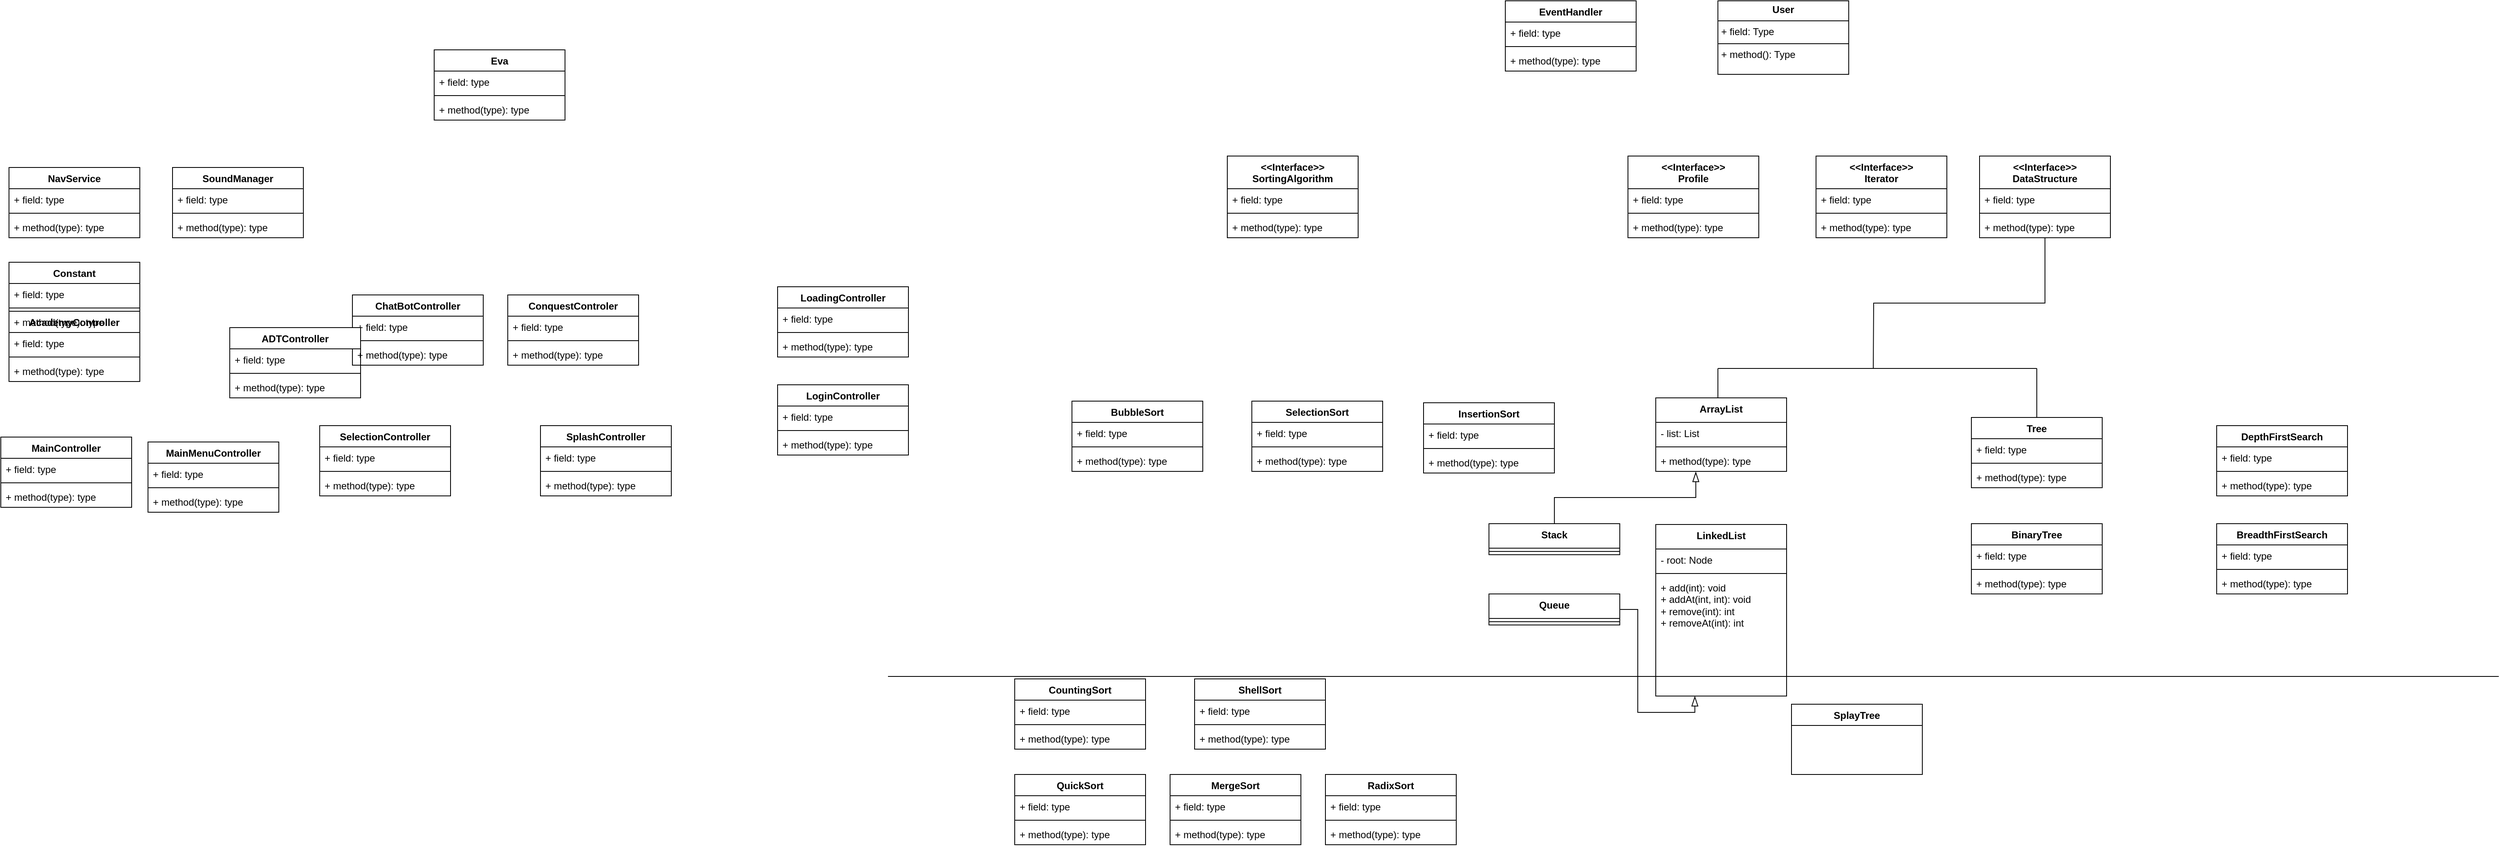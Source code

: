 <mxfile version="26.2.15" pages="2">
  <diagram id="C5RBs43oDa-KdzZeNtuy" name="UML Class Diagram">
    <mxGraphModel grid="1" page="1" gridSize="10" guides="1" tooltips="1" connect="1" arrows="1" fold="1" pageScale="1" pageWidth="827" pageHeight="1169" math="0" shadow="0">
      <root>
        <mxCell id="WIyWlLk6GJQsqaUBKTNV-0" />
        <mxCell id="WIyWlLk6GJQsqaUBKTNV-1" parent="WIyWlLk6GJQsqaUBKTNV-0" />
        <mxCell id="yBa_0NEbzwv3VrwZrwTR-0" value="EventHandler" style="swimlane;fontStyle=1;align=center;verticalAlign=top;childLayout=stackLayout;horizontal=1;startSize=26;horizontalStack=0;resizeParent=1;resizeParentMax=0;resizeLast=0;collapsible=1;marginBottom=0;whiteSpace=wrap;html=1;" vertex="1" parent="WIyWlLk6GJQsqaUBKTNV-1">
          <mxGeometry x="230" y="50" width="160" height="86" as="geometry" />
        </mxCell>
        <mxCell id="yBa_0NEbzwv3VrwZrwTR-1" value="+ field: type" style="text;strokeColor=none;fillColor=none;align=left;verticalAlign=top;spacingLeft=4;spacingRight=4;overflow=hidden;rotatable=0;points=[[0,0.5],[1,0.5]];portConstraint=eastwest;whiteSpace=wrap;html=1;" vertex="1" parent="yBa_0NEbzwv3VrwZrwTR-0">
          <mxGeometry y="26" width="160" height="26" as="geometry" />
        </mxCell>
        <mxCell id="yBa_0NEbzwv3VrwZrwTR-2" value="" style="line;strokeWidth=1;fillColor=none;align=left;verticalAlign=middle;spacingTop=-1;spacingLeft=3;spacingRight=3;rotatable=0;labelPosition=right;points=[];portConstraint=eastwest;strokeColor=inherit;" vertex="1" parent="yBa_0NEbzwv3VrwZrwTR-0">
          <mxGeometry y="52" width="160" height="8" as="geometry" />
        </mxCell>
        <mxCell id="yBa_0NEbzwv3VrwZrwTR-3" value="+ method(type): type" style="text;strokeColor=none;fillColor=none;align=left;verticalAlign=top;spacingLeft=4;spacingRight=4;overflow=hidden;rotatable=0;points=[[0,0.5],[1,0.5]];portConstraint=eastwest;whiteSpace=wrap;html=1;" vertex="1" parent="yBa_0NEbzwv3VrwZrwTR-0">
          <mxGeometry y="60" width="160" height="26" as="geometry" />
        </mxCell>
        <mxCell id="yBa_0NEbzwv3VrwZrwTR-4" value="&lt;p style=&quot;margin:0px;margin-top:4px;text-align:center;&quot;&gt;&lt;b&gt;User&lt;/b&gt;&lt;/p&gt;&lt;hr size=&quot;1&quot; style=&quot;border-style:solid;&quot;&gt;&lt;p style=&quot;margin:0px;margin-left:4px;&quot;&gt;+ field: Type&lt;/p&gt;&lt;hr size=&quot;1&quot; style=&quot;border-style:solid;&quot;&gt;&lt;p style=&quot;margin:0px;margin-left:4px;&quot;&gt;+ method(): Type&lt;/p&gt;" style="verticalAlign=top;align=left;overflow=fill;html=1;whiteSpace=wrap;" vertex="1" parent="WIyWlLk6GJQsqaUBKTNV-1">
          <mxGeometry x="490" y="50" width="160" height="90" as="geometry" />
        </mxCell>
        <mxCell id="zGvYQp1N7bmCdAKXNTza-0" value="&amp;lt;&amp;lt;Interface&amp;gt;&amp;gt;&lt;br&gt;SortingAlgorithm" style="swimlane;fontStyle=1;align=center;verticalAlign=top;childLayout=stackLayout;horizontal=1;startSize=40;horizontalStack=0;resizeParent=1;resizeParentMax=0;resizeLast=0;collapsible=1;marginBottom=0;whiteSpace=wrap;html=1;" vertex="1" parent="WIyWlLk6GJQsqaUBKTNV-1">
          <mxGeometry x="-110" y="240" width="160" height="100" as="geometry" />
        </mxCell>
        <mxCell id="zGvYQp1N7bmCdAKXNTza-1" value="+ field: type" style="text;strokeColor=none;fillColor=none;align=left;verticalAlign=top;spacingLeft=4;spacingRight=4;overflow=hidden;rotatable=0;points=[[0,0.5],[1,0.5]];portConstraint=eastwest;whiteSpace=wrap;html=1;" vertex="1" parent="zGvYQp1N7bmCdAKXNTza-0">
          <mxGeometry y="40" width="160" height="26" as="geometry" />
        </mxCell>
        <mxCell id="zGvYQp1N7bmCdAKXNTza-2" value="" style="line;strokeWidth=1;fillColor=none;align=left;verticalAlign=middle;spacingTop=-1;spacingLeft=3;spacingRight=3;rotatable=0;labelPosition=right;points=[];portConstraint=eastwest;strokeColor=inherit;" vertex="1" parent="zGvYQp1N7bmCdAKXNTza-0">
          <mxGeometry y="66" width="160" height="8" as="geometry" />
        </mxCell>
        <mxCell id="zGvYQp1N7bmCdAKXNTza-3" value="+ method(type): type" style="text;strokeColor=none;fillColor=none;align=left;verticalAlign=top;spacingLeft=4;spacingRight=4;overflow=hidden;rotatable=0;points=[[0,0.5],[1,0.5]];portConstraint=eastwest;whiteSpace=wrap;html=1;" vertex="1" parent="zGvYQp1N7bmCdAKXNTza-0">
          <mxGeometry y="74" width="160" height="26" as="geometry" />
        </mxCell>
        <mxCell id="yBa_0NEbzwv3VrwZrwTR-13" value="&lt;div&gt;&amp;lt;&amp;lt;Interface&amp;gt;&amp;gt;&lt;/div&gt;Profile" style="swimlane;fontStyle=1;align=center;verticalAlign=top;childLayout=stackLayout;horizontal=1;startSize=40;horizontalStack=0;resizeParent=1;resizeParentMax=0;resizeLast=0;collapsible=1;marginBottom=0;whiteSpace=wrap;html=1;" vertex="1" parent="WIyWlLk6GJQsqaUBKTNV-1">
          <mxGeometry x="380" y="240" width="160" height="100" as="geometry" />
        </mxCell>
        <mxCell id="yBa_0NEbzwv3VrwZrwTR-14" value="+ field: type" style="text;strokeColor=none;fillColor=none;align=left;verticalAlign=top;spacingLeft=4;spacingRight=4;overflow=hidden;rotatable=0;points=[[0,0.5],[1,0.5]];portConstraint=eastwest;whiteSpace=wrap;html=1;" vertex="1" parent="yBa_0NEbzwv3VrwZrwTR-13">
          <mxGeometry y="40" width="160" height="26" as="geometry" />
        </mxCell>
        <mxCell id="yBa_0NEbzwv3VrwZrwTR-15" value="" style="line;strokeWidth=1;fillColor=none;align=left;verticalAlign=middle;spacingTop=-1;spacingLeft=3;spacingRight=3;rotatable=0;labelPosition=right;points=[];portConstraint=eastwest;strokeColor=inherit;" vertex="1" parent="yBa_0NEbzwv3VrwZrwTR-13">
          <mxGeometry y="66" width="160" height="8" as="geometry" />
        </mxCell>
        <mxCell id="yBa_0NEbzwv3VrwZrwTR-16" value="+ method(type): type" style="text;strokeColor=none;fillColor=none;align=left;verticalAlign=top;spacingLeft=4;spacingRight=4;overflow=hidden;rotatable=0;points=[[0,0.5],[1,0.5]];portConstraint=eastwest;whiteSpace=wrap;html=1;" vertex="1" parent="yBa_0NEbzwv3VrwZrwTR-13">
          <mxGeometry y="74" width="160" height="26" as="geometry" />
        </mxCell>
        <mxCell id="zGvYQp1N7bmCdAKXNTza-44" style="edgeStyle=orthogonalEdgeStyle;rounded=0;orthogonalLoop=1;jettySize=auto;html=1;exitX=0.5;exitY=1;exitDx=0;exitDy=0;endArrow=none;startFill=0;" edge="1" parent="WIyWlLk6GJQsqaUBKTNV-1" source="zGvYQp1N7bmCdAKXNTza-4">
          <mxGeometry relative="1" as="geometry">
            <mxPoint x="680" y="500" as="targetPoint" />
          </mxGeometry>
        </mxCell>
        <mxCell id="zGvYQp1N7bmCdAKXNTza-4" value="&amp;lt;&amp;lt;Interface&amp;gt;&amp;gt;&lt;br&gt;DataStructure" style="swimlane;fontStyle=1;align=center;verticalAlign=top;childLayout=stackLayout;horizontal=1;startSize=40;horizontalStack=0;resizeParent=1;resizeParentMax=0;resizeLast=0;collapsible=1;marginBottom=0;whiteSpace=wrap;html=1;" vertex="1" parent="WIyWlLk6GJQsqaUBKTNV-1">
          <mxGeometry x="810" y="240" width="160" height="100" as="geometry" />
        </mxCell>
        <mxCell id="zGvYQp1N7bmCdAKXNTza-5" value="+ field: type" style="text;strokeColor=none;fillColor=none;align=left;verticalAlign=top;spacingLeft=4;spacingRight=4;overflow=hidden;rotatable=0;points=[[0,0.5],[1,0.5]];portConstraint=eastwest;whiteSpace=wrap;html=1;" vertex="1" parent="zGvYQp1N7bmCdAKXNTza-4">
          <mxGeometry y="40" width="160" height="26" as="geometry" />
        </mxCell>
        <mxCell id="zGvYQp1N7bmCdAKXNTza-6" value="" style="line;strokeWidth=1;fillColor=none;align=left;verticalAlign=middle;spacingTop=-1;spacingLeft=3;spacingRight=3;rotatable=0;labelPosition=right;points=[];portConstraint=eastwest;strokeColor=inherit;" vertex="1" parent="zGvYQp1N7bmCdAKXNTza-4">
          <mxGeometry y="66" width="160" height="8" as="geometry" />
        </mxCell>
        <mxCell id="zGvYQp1N7bmCdAKXNTza-7" value="+ method(type): type" style="text;strokeColor=none;fillColor=none;align=left;verticalAlign=top;spacingLeft=4;spacingRight=4;overflow=hidden;rotatable=0;points=[[0,0.5],[1,0.5]];portConstraint=eastwest;whiteSpace=wrap;html=1;" vertex="1" parent="zGvYQp1N7bmCdAKXNTza-4">
          <mxGeometry y="74" width="160" height="26" as="geometry" />
        </mxCell>
        <mxCell id="zGvYQp1N7bmCdAKXNTza-39" style="edgeStyle=orthogonalEdgeStyle;rounded=0;orthogonalLoop=1;jettySize=auto;html=1;endArrow=none;startFill=0;" edge="1" parent="WIyWlLk6GJQsqaUBKTNV-1">
          <mxGeometry relative="1" as="geometry">
            <mxPoint x="490" y="500" as="targetPoint" />
            <mxPoint x="490" y="536" as="sourcePoint" />
          </mxGeometry>
        </mxCell>
        <mxCell id="zGvYQp1N7bmCdAKXNTza-8" value="ArrayList" style="swimlane;fontStyle=1;align=center;verticalAlign=top;childLayout=stackLayout;horizontal=1;startSize=30;horizontalStack=0;resizeParent=1;resizeParentMax=0;resizeLast=0;collapsible=1;marginBottom=0;whiteSpace=wrap;html=1;" vertex="1" parent="WIyWlLk6GJQsqaUBKTNV-1">
          <mxGeometry x="414" y="536" width="160" height="90" as="geometry" />
        </mxCell>
        <mxCell id="zGvYQp1N7bmCdAKXNTza-9" value="- list: List" style="text;strokeColor=none;fillColor=none;align=left;verticalAlign=top;spacingLeft=4;spacingRight=4;overflow=hidden;rotatable=0;points=[[0,0.5],[1,0.5]];portConstraint=eastwest;whiteSpace=wrap;html=1;" vertex="1" parent="zGvYQp1N7bmCdAKXNTza-8">
          <mxGeometry y="30" width="160" height="26" as="geometry" />
        </mxCell>
        <mxCell id="zGvYQp1N7bmCdAKXNTza-10" value="" style="line;strokeWidth=1;fillColor=none;align=left;verticalAlign=middle;spacingTop=-1;spacingLeft=3;spacingRight=3;rotatable=0;labelPosition=right;points=[];portConstraint=eastwest;strokeColor=inherit;" vertex="1" parent="zGvYQp1N7bmCdAKXNTza-8">
          <mxGeometry y="56" width="160" height="8" as="geometry" />
        </mxCell>
        <mxCell id="zGvYQp1N7bmCdAKXNTza-11" value="+ method(type): type" style="text;strokeColor=none;fillColor=none;align=left;verticalAlign=top;spacingLeft=4;spacingRight=4;overflow=hidden;rotatable=0;points=[[0,0.5],[1,0.5]];portConstraint=eastwest;whiteSpace=wrap;html=1;" vertex="1" parent="zGvYQp1N7bmCdAKXNTza-8">
          <mxGeometry y="64" width="160" height="26" as="geometry" />
        </mxCell>
        <mxCell id="yBa_0NEbzwv3VrwZrwTR-17" value="BinaryTree" style="swimlane;fontStyle=1;align=center;verticalAlign=top;childLayout=stackLayout;horizontal=1;startSize=26;horizontalStack=0;resizeParent=1;resizeParentMax=0;resizeLast=0;collapsible=1;marginBottom=0;whiteSpace=wrap;html=1;" vertex="1" parent="WIyWlLk6GJQsqaUBKTNV-1">
          <mxGeometry x="800" y="690" width="160" height="86" as="geometry" />
        </mxCell>
        <mxCell id="yBa_0NEbzwv3VrwZrwTR-18" value="+ field: type" style="text;strokeColor=none;fillColor=none;align=left;verticalAlign=top;spacingLeft=4;spacingRight=4;overflow=hidden;rotatable=0;points=[[0,0.5],[1,0.5]];portConstraint=eastwest;whiteSpace=wrap;html=1;" vertex="1" parent="yBa_0NEbzwv3VrwZrwTR-17">
          <mxGeometry y="26" width="160" height="26" as="geometry" />
        </mxCell>
        <mxCell id="yBa_0NEbzwv3VrwZrwTR-19" value="" style="line;strokeWidth=1;fillColor=none;align=left;verticalAlign=middle;spacingTop=-1;spacingLeft=3;spacingRight=3;rotatable=0;labelPosition=right;points=[];portConstraint=eastwest;strokeColor=inherit;" vertex="1" parent="yBa_0NEbzwv3VrwZrwTR-17">
          <mxGeometry y="52" width="160" height="8" as="geometry" />
        </mxCell>
        <mxCell id="yBa_0NEbzwv3VrwZrwTR-20" value="+ method(type): type" style="text;strokeColor=none;fillColor=none;align=left;verticalAlign=top;spacingLeft=4;spacingRight=4;overflow=hidden;rotatable=0;points=[[0,0.5],[1,0.5]];portConstraint=eastwest;whiteSpace=wrap;html=1;" vertex="1" parent="yBa_0NEbzwv3VrwZrwTR-17">
          <mxGeometry y="60" width="160" height="26" as="geometry" />
        </mxCell>
        <mxCell id="zGvYQp1N7bmCdAKXNTza-20" style="edgeStyle=orthogonalEdgeStyle;rounded=0;orthogonalLoop=1;jettySize=auto;html=1;entryX=0.299;entryY=1.001;entryDx=0;entryDy=0;entryPerimeter=0;endArrow=blockThin;endFill=0;endSize=10;" edge="1" parent="WIyWlLk6GJQsqaUBKTNV-1" source="zGvYQp1N7bmCdAKXNTza-16" target="zGvYQp1N7bmCdAKXNTza-15">
          <mxGeometry relative="1" as="geometry" />
        </mxCell>
        <mxCell id="yBa_0NEbzwv3VrwZrwTR-38" value="QuickSort" style="swimlane;fontStyle=1;align=center;verticalAlign=top;childLayout=stackLayout;horizontal=1;startSize=26;horizontalStack=0;resizeParent=1;resizeParentMax=0;resizeLast=0;collapsible=1;marginBottom=0;whiteSpace=wrap;html=1;" vertex="1" parent="WIyWlLk6GJQsqaUBKTNV-1">
          <mxGeometry x="-370" y="997" width="160" height="86" as="geometry" />
        </mxCell>
        <mxCell id="yBa_0NEbzwv3VrwZrwTR-39" value="+ field: type" style="text;strokeColor=none;fillColor=none;align=left;verticalAlign=top;spacingLeft=4;spacingRight=4;overflow=hidden;rotatable=0;points=[[0,0.5],[1,0.5]];portConstraint=eastwest;whiteSpace=wrap;html=1;" vertex="1" parent="yBa_0NEbzwv3VrwZrwTR-38">
          <mxGeometry y="26" width="160" height="26" as="geometry" />
        </mxCell>
        <mxCell id="yBa_0NEbzwv3VrwZrwTR-40" value="" style="line;strokeWidth=1;fillColor=none;align=left;verticalAlign=middle;spacingTop=-1;spacingLeft=3;spacingRight=3;rotatable=0;labelPosition=right;points=[];portConstraint=eastwest;strokeColor=inherit;" vertex="1" parent="yBa_0NEbzwv3VrwZrwTR-38">
          <mxGeometry y="52" width="160" height="8" as="geometry" />
        </mxCell>
        <mxCell id="yBa_0NEbzwv3VrwZrwTR-41" value="+ method(type): type" style="text;strokeColor=none;fillColor=none;align=left;verticalAlign=top;spacingLeft=4;spacingRight=4;overflow=hidden;rotatable=0;points=[[0,0.5],[1,0.5]];portConstraint=eastwest;whiteSpace=wrap;html=1;" vertex="1" parent="yBa_0NEbzwv3VrwZrwTR-38">
          <mxGeometry y="60" width="160" height="26" as="geometry" />
        </mxCell>
        <mxCell id="zGvYQp1N7bmCdAKXNTza-21" value="Stack" style="swimlane;fontStyle=1;align=center;verticalAlign=top;childLayout=stackLayout;horizontal=1;startSize=30;horizontalStack=0;resizeParent=1;resizeParentMax=0;resizeLast=0;collapsible=1;marginBottom=0;whiteSpace=wrap;html=1;" vertex="1" parent="WIyWlLk6GJQsqaUBKTNV-1">
          <mxGeometry x="210" y="690" width="160" height="38" as="geometry">
            <mxRectangle x="230" y="691" width="70" height="30" as="alternateBounds" />
          </mxGeometry>
        </mxCell>
        <mxCell id="zGvYQp1N7bmCdAKXNTza-22" value="" style="line;strokeWidth=1;fillColor=none;align=left;verticalAlign=middle;spacingTop=-1;spacingLeft=3;spacingRight=3;rotatable=0;labelPosition=right;points=[];portConstraint=eastwest;strokeColor=inherit;" vertex="1" parent="zGvYQp1N7bmCdAKXNTza-21">
          <mxGeometry y="30" width="160" height="8" as="geometry" />
        </mxCell>
        <mxCell id="yBa_0NEbzwv3VrwZrwTR-42" value="MergeSort" style="swimlane;fontStyle=1;align=center;verticalAlign=top;childLayout=stackLayout;horizontal=1;startSize=26;horizontalStack=0;resizeParent=1;resizeParentMax=0;resizeLast=0;collapsible=1;marginBottom=0;whiteSpace=wrap;html=1;" vertex="1" parent="WIyWlLk6GJQsqaUBKTNV-1">
          <mxGeometry x="-180" y="997" width="160" height="86" as="geometry" />
        </mxCell>
        <mxCell id="yBa_0NEbzwv3VrwZrwTR-43" value="+ field: type" style="text;strokeColor=none;fillColor=none;align=left;verticalAlign=top;spacingLeft=4;spacingRight=4;overflow=hidden;rotatable=0;points=[[0,0.5],[1,0.5]];portConstraint=eastwest;whiteSpace=wrap;html=1;" vertex="1" parent="yBa_0NEbzwv3VrwZrwTR-42">
          <mxGeometry y="26" width="160" height="26" as="geometry" />
        </mxCell>
        <mxCell id="yBa_0NEbzwv3VrwZrwTR-44" value="" style="line;strokeWidth=1;fillColor=none;align=left;verticalAlign=middle;spacingTop=-1;spacingLeft=3;spacingRight=3;rotatable=0;labelPosition=right;points=[];portConstraint=eastwest;strokeColor=inherit;" vertex="1" parent="yBa_0NEbzwv3VrwZrwTR-42">
          <mxGeometry y="52" width="160" height="8" as="geometry" />
        </mxCell>
        <mxCell id="yBa_0NEbzwv3VrwZrwTR-45" value="+ method(type): type" style="text;strokeColor=none;fillColor=none;align=left;verticalAlign=top;spacingLeft=4;spacingRight=4;overflow=hidden;rotatable=0;points=[[0,0.5],[1,0.5]];portConstraint=eastwest;whiteSpace=wrap;html=1;" vertex="1" parent="yBa_0NEbzwv3VrwZrwTR-42">
          <mxGeometry y="60" width="160" height="26" as="geometry" />
        </mxCell>
        <mxCell id="yBa_0NEbzwv3VrwZrwTR-46" value="RadixSort" style="swimlane;fontStyle=1;align=center;verticalAlign=top;childLayout=stackLayout;horizontal=1;startSize=26;horizontalStack=0;resizeParent=1;resizeParentMax=0;resizeLast=0;collapsible=1;marginBottom=0;whiteSpace=wrap;html=1;" vertex="1" parent="WIyWlLk6GJQsqaUBKTNV-1">
          <mxGeometry x="10" y="997" width="160" height="86" as="geometry" />
        </mxCell>
        <mxCell id="yBa_0NEbzwv3VrwZrwTR-47" value="+ field: type" style="text;strokeColor=none;fillColor=none;align=left;verticalAlign=top;spacingLeft=4;spacingRight=4;overflow=hidden;rotatable=0;points=[[0,0.5],[1,0.5]];portConstraint=eastwest;whiteSpace=wrap;html=1;" vertex="1" parent="yBa_0NEbzwv3VrwZrwTR-46">
          <mxGeometry y="26" width="160" height="26" as="geometry" />
        </mxCell>
        <mxCell id="yBa_0NEbzwv3VrwZrwTR-48" value="" style="line;strokeWidth=1;fillColor=none;align=left;verticalAlign=middle;spacingTop=-1;spacingLeft=3;spacingRight=3;rotatable=0;labelPosition=right;points=[];portConstraint=eastwest;strokeColor=inherit;" vertex="1" parent="yBa_0NEbzwv3VrwZrwTR-46">
          <mxGeometry y="52" width="160" height="8" as="geometry" />
        </mxCell>
        <mxCell id="yBa_0NEbzwv3VrwZrwTR-49" value="+ method(type): type" style="text;strokeColor=none;fillColor=none;align=left;verticalAlign=top;spacingLeft=4;spacingRight=4;overflow=hidden;rotatable=0;points=[[0,0.5],[1,0.5]];portConstraint=eastwest;whiteSpace=wrap;html=1;" vertex="1" parent="yBa_0NEbzwv3VrwZrwTR-46">
          <mxGeometry y="60" width="160" height="26" as="geometry" />
        </mxCell>
        <mxCell id="yBa_0NEbzwv3VrwZrwTR-50" value="CountingSort" style="swimlane;fontStyle=1;align=center;verticalAlign=top;childLayout=stackLayout;horizontal=1;startSize=26;horizontalStack=0;resizeParent=1;resizeParentMax=0;resizeLast=0;collapsible=1;marginBottom=0;whiteSpace=wrap;html=1;" vertex="1" parent="WIyWlLk6GJQsqaUBKTNV-1">
          <mxGeometry x="-370" y="880" width="160" height="86" as="geometry" />
        </mxCell>
        <mxCell id="yBa_0NEbzwv3VrwZrwTR-51" value="+ field: type" style="text;strokeColor=none;fillColor=none;align=left;verticalAlign=top;spacingLeft=4;spacingRight=4;overflow=hidden;rotatable=0;points=[[0,0.5],[1,0.5]];portConstraint=eastwest;whiteSpace=wrap;html=1;" vertex="1" parent="yBa_0NEbzwv3VrwZrwTR-50">
          <mxGeometry y="26" width="160" height="26" as="geometry" />
        </mxCell>
        <mxCell id="yBa_0NEbzwv3VrwZrwTR-52" value="" style="line;strokeWidth=1;fillColor=none;align=left;verticalAlign=middle;spacingTop=-1;spacingLeft=3;spacingRight=3;rotatable=0;labelPosition=right;points=[];portConstraint=eastwest;strokeColor=inherit;" vertex="1" parent="yBa_0NEbzwv3VrwZrwTR-50">
          <mxGeometry y="52" width="160" height="8" as="geometry" />
        </mxCell>
        <mxCell id="yBa_0NEbzwv3VrwZrwTR-53" value="+ method(type): type" style="text;strokeColor=none;fillColor=none;align=left;verticalAlign=top;spacingLeft=4;spacingRight=4;overflow=hidden;rotatable=0;points=[[0,0.5],[1,0.5]];portConstraint=eastwest;whiteSpace=wrap;html=1;" vertex="1" parent="yBa_0NEbzwv3VrwZrwTR-50">
          <mxGeometry y="60" width="160" height="26" as="geometry" />
        </mxCell>
        <mxCell id="yBa_0NEbzwv3VrwZrwTR-54" value="ShellSort" style="swimlane;fontStyle=1;align=center;verticalAlign=top;childLayout=stackLayout;horizontal=1;startSize=26;horizontalStack=0;resizeParent=1;resizeParentMax=0;resizeLast=0;collapsible=1;marginBottom=0;whiteSpace=wrap;html=1;" vertex="1" parent="WIyWlLk6GJQsqaUBKTNV-1">
          <mxGeometry x="-150" y="880" width="160" height="86" as="geometry" />
        </mxCell>
        <mxCell id="yBa_0NEbzwv3VrwZrwTR-55" value="+ field: type" style="text;strokeColor=none;fillColor=none;align=left;verticalAlign=top;spacingLeft=4;spacingRight=4;overflow=hidden;rotatable=0;points=[[0,0.5],[1,0.5]];portConstraint=eastwest;whiteSpace=wrap;html=1;" vertex="1" parent="yBa_0NEbzwv3VrwZrwTR-54">
          <mxGeometry y="26" width="160" height="26" as="geometry" />
        </mxCell>
        <mxCell id="yBa_0NEbzwv3VrwZrwTR-56" value="" style="line;strokeWidth=1;fillColor=none;align=left;verticalAlign=middle;spacingTop=-1;spacingLeft=3;spacingRight=3;rotatable=0;labelPosition=right;points=[];portConstraint=eastwest;strokeColor=inherit;" vertex="1" parent="yBa_0NEbzwv3VrwZrwTR-54">
          <mxGeometry y="52" width="160" height="8" as="geometry" />
        </mxCell>
        <mxCell id="yBa_0NEbzwv3VrwZrwTR-57" value="+ method(type): type" style="text;strokeColor=none;fillColor=none;align=left;verticalAlign=top;spacingLeft=4;spacingRight=4;overflow=hidden;rotatable=0;points=[[0,0.5],[1,0.5]];portConstraint=eastwest;whiteSpace=wrap;html=1;" vertex="1" parent="yBa_0NEbzwv3VrwZrwTR-54">
          <mxGeometry y="60" width="160" height="26" as="geometry" />
        </mxCell>
        <mxCell id="zGvYQp1N7bmCdAKXNTza-24" style="edgeStyle=orthogonalEdgeStyle;rounded=0;orthogonalLoop=1;jettySize=auto;html=1;entryX=0.306;entryY=1.018;entryDx=0;entryDy=0;entryPerimeter=0;endArrow=blockThin;endFill=0;endSize=10;exitX=0.5;exitY=0;exitDx=0;exitDy=0;" edge="1" parent="WIyWlLk6GJQsqaUBKTNV-1" source="zGvYQp1N7bmCdAKXNTza-21" target="zGvYQp1N7bmCdAKXNTza-11">
          <mxGeometry relative="1" as="geometry">
            <mxPoint x="330" y="810" as="sourcePoint" />
            <mxPoint x="472" y="765" as="targetPoint" />
          </mxGeometry>
        </mxCell>
        <mxCell id="yBa_0NEbzwv3VrwZrwTR-33" value="SelectionSort" style="swimlane;fontStyle=1;align=center;verticalAlign=top;childLayout=stackLayout;horizontal=1;startSize=26;horizontalStack=0;resizeParent=1;resizeParentMax=0;resizeLast=0;collapsible=1;marginBottom=0;whiteSpace=wrap;html=1;" vertex="1" parent="WIyWlLk6GJQsqaUBKTNV-1">
          <mxGeometry x="-80" y="540" width="160" height="86" as="geometry" />
        </mxCell>
        <mxCell id="yBa_0NEbzwv3VrwZrwTR-34" value="+ field: type" style="text;strokeColor=none;fillColor=none;align=left;verticalAlign=top;spacingLeft=4;spacingRight=4;overflow=hidden;rotatable=0;points=[[0,0.5],[1,0.5]];portConstraint=eastwest;whiteSpace=wrap;html=1;" vertex="1" parent="yBa_0NEbzwv3VrwZrwTR-33">
          <mxGeometry y="26" width="160" height="26" as="geometry" />
        </mxCell>
        <mxCell id="yBa_0NEbzwv3VrwZrwTR-35" value="" style="line;strokeWidth=1;fillColor=none;align=left;verticalAlign=middle;spacingTop=-1;spacingLeft=3;spacingRight=3;rotatable=0;labelPosition=right;points=[];portConstraint=eastwest;strokeColor=inherit;" vertex="1" parent="yBa_0NEbzwv3VrwZrwTR-33">
          <mxGeometry y="52" width="160" height="8" as="geometry" />
        </mxCell>
        <mxCell id="yBa_0NEbzwv3VrwZrwTR-36" value="+ method(type): type" style="text;strokeColor=none;fillColor=none;align=left;verticalAlign=top;spacingLeft=4;spacingRight=4;overflow=hidden;rotatable=0;points=[[0,0.5],[1,0.5]];portConstraint=eastwest;whiteSpace=wrap;html=1;" vertex="1" parent="yBa_0NEbzwv3VrwZrwTR-33">
          <mxGeometry y="60" width="160" height="26" as="geometry" />
        </mxCell>
        <mxCell id="yBa_0NEbzwv3VrwZrwTR-58" value="DepthFirstSearch" style="swimlane;fontStyle=1;align=center;verticalAlign=top;childLayout=stackLayout;horizontal=1;startSize=26;horizontalStack=0;resizeParent=1;resizeParentMax=0;resizeLast=0;collapsible=1;marginBottom=0;whiteSpace=wrap;html=1;" vertex="1" parent="WIyWlLk6GJQsqaUBKTNV-1">
          <mxGeometry x="1100" y="570" width="160" height="86" as="geometry" />
        </mxCell>
        <mxCell id="yBa_0NEbzwv3VrwZrwTR-59" value="+ field: type" style="text;strokeColor=none;fillColor=none;align=left;verticalAlign=top;spacingLeft=4;spacingRight=4;overflow=hidden;rotatable=0;points=[[0,0.5],[1,0.5]];portConstraint=eastwest;whiteSpace=wrap;html=1;" vertex="1" parent="yBa_0NEbzwv3VrwZrwTR-58">
          <mxGeometry y="26" width="160" height="26" as="geometry" />
        </mxCell>
        <mxCell id="yBa_0NEbzwv3VrwZrwTR-60" value="" style="line;strokeWidth=1;fillColor=none;align=left;verticalAlign=middle;spacingTop=-1;spacingLeft=3;spacingRight=3;rotatable=0;labelPosition=right;points=[];portConstraint=eastwest;strokeColor=inherit;" vertex="1" parent="yBa_0NEbzwv3VrwZrwTR-58">
          <mxGeometry y="52" width="160" height="8" as="geometry" />
        </mxCell>
        <mxCell id="yBa_0NEbzwv3VrwZrwTR-61" value="+ method(type): type" style="text;strokeColor=none;fillColor=none;align=left;verticalAlign=top;spacingLeft=4;spacingRight=4;overflow=hidden;rotatable=0;points=[[0,0.5],[1,0.5]];portConstraint=eastwest;whiteSpace=wrap;html=1;" vertex="1" parent="yBa_0NEbzwv3VrwZrwTR-58">
          <mxGeometry y="60" width="160" height="26" as="geometry" />
        </mxCell>
        <mxCell id="zGvYQp1N7bmCdAKXNTza-25" value="&amp;lt;&amp;lt;Interface&amp;gt;&amp;gt;&lt;div&gt;Iterator&lt;/div&gt;" style="swimlane;fontStyle=1;align=center;verticalAlign=top;childLayout=stackLayout;horizontal=1;startSize=40;horizontalStack=0;resizeParent=1;resizeParentMax=0;resizeLast=0;collapsible=1;marginBottom=0;whiteSpace=wrap;html=1;" vertex="1" parent="WIyWlLk6GJQsqaUBKTNV-1">
          <mxGeometry x="610" y="240" width="160" height="100" as="geometry" />
        </mxCell>
        <mxCell id="zGvYQp1N7bmCdAKXNTza-26" value="+ field: type" style="text;strokeColor=none;fillColor=none;align=left;verticalAlign=top;spacingLeft=4;spacingRight=4;overflow=hidden;rotatable=0;points=[[0,0.5],[1,0.5]];portConstraint=eastwest;whiteSpace=wrap;html=1;" vertex="1" parent="zGvYQp1N7bmCdAKXNTza-25">
          <mxGeometry y="40" width="160" height="26" as="geometry" />
        </mxCell>
        <mxCell id="zGvYQp1N7bmCdAKXNTza-27" value="" style="line;strokeWidth=1;fillColor=none;align=left;verticalAlign=middle;spacingTop=-1;spacingLeft=3;spacingRight=3;rotatable=0;labelPosition=right;points=[];portConstraint=eastwest;strokeColor=inherit;" vertex="1" parent="zGvYQp1N7bmCdAKXNTza-25">
          <mxGeometry y="66" width="160" height="8" as="geometry" />
        </mxCell>
        <mxCell id="zGvYQp1N7bmCdAKXNTza-28" value="+ method(type): type" style="text;strokeColor=none;fillColor=none;align=left;verticalAlign=top;spacingLeft=4;spacingRight=4;overflow=hidden;rotatable=0;points=[[0,0.5],[1,0.5]];portConstraint=eastwest;whiteSpace=wrap;html=1;" vertex="1" parent="zGvYQp1N7bmCdAKXNTza-25">
          <mxGeometry y="74" width="160" height="26" as="geometry" />
        </mxCell>
        <mxCell id="zGvYQp1N7bmCdAKXNTza-29" value="Tree" style="swimlane;fontStyle=1;align=center;verticalAlign=top;childLayout=stackLayout;horizontal=1;startSize=26;horizontalStack=0;resizeParent=1;resizeParentMax=0;resizeLast=0;collapsible=1;marginBottom=0;whiteSpace=wrap;html=1;" vertex="1" parent="WIyWlLk6GJQsqaUBKTNV-1">
          <mxGeometry x="800" y="560" width="160" height="86" as="geometry" />
        </mxCell>
        <mxCell id="zGvYQp1N7bmCdAKXNTza-30" value="+ field: type" style="text;strokeColor=none;fillColor=none;align=left;verticalAlign=top;spacingLeft=4;spacingRight=4;overflow=hidden;rotatable=0;points=[[0,0.5],[1,0.5]];portConstraint=eastwest;whiteSpace=wrap;html=1;" vertex="1" parent="zGvYQp1N7bmCdAKXNTza-29">
          <mxGeometry y="26" width="160" height="26" as="geometry" />
        </mxCell>
        <mxCell id="zGvYQp1N7bmCdAKXNTza-31" value="" style="line;strokeWidth=1;fillColor=none;align=left;verticalAlign=middle;spacingTop=-1;spacingLeft=3;spacingRight=3;rotatable=0;labelPosition=right;points=[];portConstraint=eastwest;strokeColor=inherit;" vertex="1" parent="zGvYQp1N7bmCdAKXNTza-29">
          <mxGeometry y="52" width="160" height="8" as="geometry" />
        </mxCell>
        <mxCell id="zGvYQp1N7bmCdAKXNTza-32" value="+ method(type): type" style="text;strokeColor=none;fillColor=none;align=left;verticalAlign=top;spacingLeft=4;spacingRight=4;overflow=hidden;rotatable=0;points=[[0,0.5],[1,0.5]];portConstraint=eastwest;whiteSpace=wrap;html=1;" vertex="1" parent="zGvYQp1N7bmCdAKXNTza-29">
          <mxGeometry y="60" width="160" height="26" as="geometry" />
        </mxCell>
        <mxCell id="yBa_0NEbzwv3VrwZrwTR-25" value="BubbleSort" style="swimlane;fontStyle=1;align=center;verticalAlign=top;childLayout=stackLayout;horizontal=1;startSize=26;horizontalStack=0;resizeParent=1;resizeParentMax=0;resizeLast=0;collapsible=1;marginBottom=0;whiteSpace=wrap;html=1;" vertex="1" parent="WIyWlLk6GJQsqaUBKTNV-1">
          <mxGeometry x="-300" y="540" width="160" height="86" as="geometry" />
        </mxCell>
        <mxCell id="yBa_0NEbzwv3VrwZrwTR-26" value="+ field: type" style="text;strokeColor=none;fillColor=none;align=left;verticalAlign=top;spacingLeft=4;spacingRight=4;overflow=hidden;rotatable=0;points=[[0,0.5],[1,0.5]];portConstraint=eastwest;whiteSpace=wrap;html=1;" vertex="1" parent="yBa_0NEbzwv3VrwZrwTR-25">
          <mxGeometry y="26" width="160" height="26" as="geometry" />
        </mxCell>
        <mxCell id="yBa_0NEbzwv3VrwZrwTR-27" value="" style="line;strokeWidth=1;fillColor=none;align=left;verticalAlign=middle;spacingTop=-1;spacingLeft=3;spacingRight=3;rotatable=0;labelPosition=right;points=[];portConstraint=eastwest;strokeColor=inherit;" vertex="1" parent="yBa_0NEbzwv3VrwZrwTR-25">
          <mxGeometry y="52" width="160" height="8" as="geometry" />
        </mxCell>
        <mxCell id="yBa_0NEbzwv3VrwZrwTR-28" value="+ method(type): type" style="text;strokeColor=none;fillColor=none;align=left;verticalAlign=top;spacingLeft=4;spacingRight=4;overflow=hidden;rotatable=0;points=[[0,0.5],[1,0.5]];portConstraint=eastwest;whiteSpace=wrap;html=1;" vertex="1" parent="yBa_0NEbzwv3VrwZrwTR-25">
          <mxGeometry y="60" width="160" height="26" as="geometry" />
        </mxCell>
        <mxCell id="zGvYQp1N7bmCdAKXNTza-16" value="Queue" style="swimlane;fontStyle=1;align=center;verticalAlign=top;childLayout=stackLayout;horizontal=1;startSize=30;horizontalStack=0;resizeParent=1;resizeParentMax=0;resizeLast=0;collapsible=1;marginBottom=0;whiteSpace=wrap;html=1;" vertex="1" parent="WIyWlLk6GJQsqaUBKTNV-1">
          <mxGeometry x="210" y="776" width="160" height="38" as="geometry" />
        </mxCell>
        <mxCell id="zGvYQp1N7bmCdAKXNTza-18" value="" style="line;strokeWidth=1;fillColor=none;align=left;verticalAlign=middle;spacingTop=-1;spacingLeft=3;spacingRight=3;rotatable=0;labelPosition=right;points=[];portConstraint=eastwest;strokeColor=inherit;" vertex="1" parent="zGvYQp1N7bmCdAKXNTza-16">
          <mxGeometry y="30" width="160" height="8" as="geometry" />
        </mxCell>
        <mxCell id="yBa_0NEbzwv3VrwZrwTR-29" value="InsertionSort" style="swimlane;fontStyle=1;align=center;verticalAlign=top;childLayout=stackLayout;horizontal=1;startSize=26;horizontalStack=0;resizeParent=1;resizeParentMax=0;resizeLast=0;collapsible=1;marginBottom=0;whiteSpace=wrap;html=1;" vertex="1" parent="WIyWlLk6GJQsqaUBKTNV-1">
          <mxGeometry x="130" y="542" width="160" height="86" as="geometry" />
        </mxCell>
        <mxCell id="yBa_0NEbzwv3VrwZrwTR-30" value="+ field: type" style="text;strokeColor=none;fillColor=none;align=left;verticalAlign=top;spacingLeft=4;spacingRight=4;overflow=hidden;rotatable=0;points=[[0,0.5],[1,0.5]];portConstraint=eastwest;whiteSpace=wrap;html=1;" vertex="1" parent="yBa_0NEbzwv3VrwZrwTR-29">
          <mxGeometry y="26" width="160" height="26" as="geometry" />
        </mxCell>
        <mxCell id="yBa_0NEbzwv3VrwZrwTR-31" value="" style="line;strokeWidth=1;fillColor=none;align=left;verticalAlign=middle;spacingTop=-1;spacingLeft=3;spacingRight=3;rotatable=0;labelPosition=right;points=[];portConstraint=eastwest;strokeColor=inherit;" vertex="1" parent="yBa_0NEbzwv3VrwZrwTR-29">
          <mxGeometry y="52" width="160" height="8" as="geometry" />
        </mxCell>
        <mxCell id="yBa_0NEbzwv3VrwZrwTR-32" value="+ method(type): type" style="text;strokeColor=none;fillColor=none;align=left;verticalAlign=top;spacingLeft=4;spacingRight=4;overflow=hidden;rotatable=0;points=[[0,0.5],[1,0.5]];portConstraint=eastwest;whiteSpace=wrap;html=1;" vertex="1" parent="yBa_0NEbzwv3VrwZrwTR-29">
          <mxGeometry y="60" width="160" height="26" as="geometry" />
        </mxCell>
        <mxCell id="zGvYQp1N7bmCdAKXNTza-34" value="SplayTree" style="swimlane;fontStyle=1;align=center;verticalAlign=top;childLayout=stackLayout;horizontal=1;startSize=26;horizontalStack=0;resizeParent=1;resizeParentMax=0;resizeLast=0;collapsible=1;marginBottom=0;whiteSpace=wrap;html=1;" vertex="1" parent="WIyWlLk6GJQsqaUBKTNV-1">
          <mxGeometry x="580" y="911" width="160" height="86" as="geometry" />
        </mxCell>
        <mxCell id="yBa_0NEbzwv3VrwZrwTR-62" value="BreadthFirstSearch" style="swimlane;fontStyle=1;align=center;verticalAlign=top;childLayout=stackLayout;horizontal=1;startSize=26;horizontalStack=0;resizeParent=1;resizeParentMax=0;resizeLast=0;collapsible=1;marginBottom=0;whiteSpace=wrap;html=1;" vertex="1" parent="WIyWlLk6GJQsqaUBKTNV-1">
          <mxGeometry x="1100" y="690" width="160" height="86" as="geometry" />
        </mxCell>
        <mxCell id="yBa_0NEbzwv3VrwZrwTR-63" value="+ field: type" style="text;strokeColor=none;fillColor=none;align=left;verticalAlign=top;spacingLeft=4;spacingRight=4;overflow=hidden;rotatable=0;points=[[0,0.5],[1,0.5]];portConstraint=eastwest;whiteSpace=wrap;html=1;" vertex="1" parent="yBa_0NEbzwv3VrwZrwTR-62">
          <mxGeometry y="26" width="160" height="26" as="geometry" />
        </mxCell>
        <mxCell id="yBa_0NEbzwv3VrwZrwTR-64" value="" style="line;strokeWidth=1;fillColor=none;align=left;verticalAlign=middle;spacingTop=-1;spacingLeft=3;spacingRight=3;rotatable=0;labelPosition=right;points=[];portConstraint=eastwest;strokeColor=inherit;" vertex="1" parent="yBa_0NEbzwv3VrwZrwTR-62">
          <mxGeometry y="52" width="160" height="8" as="geometry" />
        </mxCell>
        <mxCell id="yBa_0NEbzwv3VrwZrwTR-65" value="+ method(type): type" style="text;strokeColor=none;fillColor=none;align=left;verticalAlign=top;spacingLeft=4;spacingRight=4;overflow=hidden;rotatable=0;points=[[0,0.5],[1,0.5]];portConstraint=eastwest;whiteSpace=wrap;html=1;" vertex="1" parent="yBa_0NEbzwv3VrwZrwTR-62">
          <mxGeometry y="60" width="160" height="26" as="geometry" />
        </mxCell>
        <mxCell id="zGvYQp1N7bmCdAKXNTza-38" value="" style="endArrow=none;html=1;rounded=0;" edge="1" parent="WIyWlLk6GJQsqaUBKTNV-1">
          <mxGeometry width="50" height="50" relative="1" as="geometry">
            <mxPoint x="490" y="500" as="sourcePoint" />
            <mxPoint x="880" y="500" as="targetPoint" />
          </mxGeometry>
        </mxCell>
        <mxCell id="yBa_0NEbzwv3VrwZrwTR-70" value="" style="line;strokeWidth=1;fillColor=none;align=left;verticalAlign=middle;spacingTop=-1;spacingLeft=3;spacingRight=3;rotatable=0;labelPosition=right;points=[];portConstraint=eastwest;strokeColor=inherit;" vertex="1" parent="WIyWlLk6GJQsqaUBKTNV-1">
          <mxGeometry x="-525" y="874" width="1970" height="6" as="geometry" />
        </mxCell>
        <mxCell id="zGvYQp1N7bmCdAKXNTza-41" style="edgeStyle=orthogonalEdgeStyle;rounded=0;orthogonalLoop=1;jettySize=auto;html=1;endArrow=none;startFill=0;exitX=0.5;exitY=0;exitDx=0;exitDy=0;" edge="1" parent="WIyWlLk6GJQsqaUBKTNV-1" source="zGvYQp1N7bmCdAKXNTza-29">
          <mxGeometry relative="1" as="geometry">
            <mxPoint x="880" y="500" as="targetPoint" />
            <mxPoint x="879.66" y="556" as="sourcePoint" />
          </mxGeometry>
        </mxCell>
        <mxCell id="zGvYQp1N7bmCdAKXNTza-12" value="LinkedList" style="swimlane;fontStyle=1;align=center;verticalAlign=top;childLayout=stackLayout;horizontal=1;startSize=30;horizontalStack=0;resizeParent=1;resizeParentMax=0;resizeLast=0;collapsible=1;marginBottom=0;whiteSpace=wrap;html=1;" vertex="1" parent="WIyWlLk6GJQsqaUBKTNV-1">
          <mxGeometry x="414" y="691" width="160" height="210" as="geometry" />
        </mxCell>
        <mxCell id="zGvYQp1N7bmCdAKXNTza-13" value="- root: Node" style="text;strokeColor=none;fillColor=none;align=left;verticalAlign=top;spacingLeft=4;spacingRight=4;overflow=hidden;rotatable=0;points=[[0,0.5],[1,0.5]];portConstraint=eastwest;whiteSpace=wrap;html=1;" vertex="1" parent="zGvYQp1N7bmCdAKXNTza-12">
          <mxGeometry y="30" width="160" height="26" as="geometry" />
        </mxCell>
        <mxCell id="zGvYQp1N7bmCdAKXNTza-14" value="" style="line;strokeWidth=1;fillColor=none;align=left;verticalAlign=middle;spacingTop=-1;spacingLeft=3;spacingRight=3;rotatable=0;labelPosition=right;points=[];portConstraint=eastwest;strokeColor=inherit;" vertex="1" parent="zGvYQp1N7bmCdAKXNTza-12">
          <mxGeometry y="56" width="160" height="8" as="geometry" />
        </mxCell>
        <mxCell id="zGvYQp1N7bmCdAKXNTza-15" value="+ add(int): void&lt;div&gt;+ addAt(int, int): void&lt;/div&gt;&lt;div&gt;+ remove(int): int&lt;/div&gt;&lt;div&gt;+ removeAt(int): int&lt;/div&gt;&lt;div&gt;&lt;br&gt;&lt;/div&gt;" style="text;strokeColor=none;fillColor=none;align=left;verticalAlign=top;spacingLeft=4;spacingRight=4;overflow=hidden;rotatable=0;points=[[0,0.5],[1,0.5]];portConstraint=eastwest;whiteSpace=wrap;html=1;" vertex="1" parent="zGvYQp1N7bmCdAKXNTza-12">
          <mxGeometry y="64" width="160" height="146" as="geometry" />
        </mxCell>
        <mxCell id="AGdyKj13u8plBRFGrRep-0" value="AcademyController" style="swimlane;fontStyle=1;align=center;verticalAlign=top;childLayout=stackLayout;horizontal=1;startSize=26;horizontalStack=0;resizeParent=1;resizeParentMax=0;resizeLast=0;collapsible=1;marginBottom=0;whiteSpace=wrap;html=1;" vertex="1" parent="WIyWlLk6GJQsqaUBKTNV-1">
          <mxGeometry x="-1600" y="430" width="160" height="86" as="geometry" />
        </mxCell>
        <mxCell id="AGdyKj13u8plBRFGrRep-1" value="+ field: type" style="text;strokeColor=none;fillColor=none;align=left;verticalAlign=top;spacingLeft=4;spacingRight=4;overflow=hidden;rotatable=0;points=[[0,0.5],[1,0.5]];portConstraint=eastwest;whiteSpace=wrap;html=1;" vertex="1" parent="AGdyKj13u8plBRFGrRep-0">
          <mxGeometry y="26" width="160" height="26" as="geometry" />
        </mxCell>
        <mxCell id="AGdyKj13u8plBRFGrRep-2" value="" style="line;strokeWidth=1;fillColor=none;align=left;verticalAlign=middle;spacingTop=-1;spacingLeft=3;spacingRight=3;rotatable=0;labelPosition=right;points=[];portConstraint=eastwest;strokeColor=inherit;" vertex="1" parent="AGdyKj13u8plBRFGrRep-0">
          <mxGeometry y="52" width="160" height="8" as="geometry" />
        </mxCell>
        <mxCell id="AGdyKj13u8plBRFGrRep-3" value="+ method(type): type" style="text;strokeColor=none;fillColor=none;align=left;verticalAlign=top;spacingLeft=4;spacingRight=4;overflow=hidden;rotatable=0;points=[[0,0.5],[1,0.5]];portConstraint=eastwest;whiteSpace=wrap;html=1;" vertex="1" parent="AGdyKj13u8plBRFGrRep-0">
          <mxGeometry y="60" width="160" height="26" as="geometry" />
        </mxCell>
        <mxCell id="AGdyKj13u8plBRFGrRep-4" value="ChatBotController" style="swimlane;fontStyle=1;align=center;verticalAlign=top;childLayout=stackLayout;horizontal=1;startSize=26;horizontalStack=0;resizeParent=1;resizeParentMax=0;resizeLast=0;collapsible=1;marginBottom=0;whiteSpace=wrap;html=1;" vertex="1" parent="WIyWlLk6GJQsqaUBKTNV-1">
          <mxGeometry x="-1180" y="410" width="160" height="86" as="geometry" />
        </mxCell>
        <mxCell id="AGdyKj13u8plBRFGrRep-5" value="+ field: type" style="text;strokeColor=none;fillColor=none;align=left;verticalAlign=top;spacingLeft=4;spacingRight=4;overflow=hidden;rotatable=0;points=[[0,0.5],[1,0.5]];portConstraint=eastwest;whiteSpace=wrap;html=1;" vertex="1" parent="AGdyKj13u8plBRFGrRep-4">
          <mxGeometry y="26" width="160" height="26" as="geometry" />
        </mxCell>
        <mxCell id="AGdyKj13u8plBRFGrRep-6" value="" style="line;strokeWidth=1;fillColor=none;align=left;verticalAlign=middle;spacingTop=-1;spacingLeft=3;spacingRight=3;rotatable=0;labelPosition=right;points=[];portConstraint=eastwest;strokeColor=inherit;" vertex="1" parent="AGdyKj13u8plBRFGrRep-4">
          <mxGeometry y="52" width="160" height="8" as="geometry" />
        </mxCell>
        <mxCell id="AGdyKj13u8plBRFGrRep-7" value="+ method(type): type" style="text;strokeColor=none;fillColor=none;align=left;verticalAlign=top;spacingLeft=4;spacingRight=4;overflow=hidden;rotatable=0;points=[[0,0.5],[1,0.5]];portConstraint=eastwest;whiteSpace=wrap;html=1;" vertex="1" parent="AGdyKj13u8plBRFGrRep-4">
          <mxGeometry y="60" width="160" height="26" as="geometry" />
        </mxCell>
        <mxCell id="AGdyKj13u8plBRFGrRep-8" value="ConquestControler" style="swimlane;fontStyle=1;align=center;verticalAlign=top;childLayout=stackLayout;horizontal=1;startSize=26;horizontalStack=0;resizeParent=1;resizeParentMax=0;resizeLast=0;collapsible=1;marginBottom=0;whiteSpace=wrap;html=1;" vertex="1" parent="WIyWlLk6GJQsqaUBKTNV-1">
          <mxGeometry x="-990" y="410" width="160" height="86" as="geometry" />
        </mxCell>
        <mxCell id="AGdyKj13u8plBRFGrRep-9" value="+ field: type" style="text;strokeColor=none;fillColor=none;align=left;verticalAlign=top;spacingLeft=4;spacingRight=4;overflow=hidden;rotatable=0;points=[[0,0.5],[1,0.5]];portConstraint=eastwest;whiteSpace=wrap;html=1;" vertex="1" parent="AGdyKj13u8plBRFGrRep-8">
          <mxGeometry y="26" width="160" height="26" as="geometry" />
        </mxCell>
        <mxCell id="AGdyKj13u8plBRFGrRep-10" value="" style="line;strokeWidth=1;fillColor=none;align=left;verticalAlign=middle;spacingTop=-1;spacingLeft=3;spacingRight=3;rotatable=0;labelPosition=right;points=[];portConstraint=eastwest;strokeColor=inherit;" vertex="1" parent="AGdyKj13u8plBRFGrRep-8">
          <mxGeometry y="52" width="160" height="8" as="geometry" />
        </mxCell>
        <mxCell id="AGdyKj13u8plBRFGrRep-11" value="+ method(type): type" style="text;strokeColor=none;fillColor=none;align=left;verticalAlign=top;spacingLeft=4;spacingRight=4;overflow=hidden;rotatable=0;points=[[0,0.5],[1,0.5]];portConstraint=eastwest;whiteSpace=wrap;html=1;" vertex="1" parent="AGdyKj13u8plBRFGrRep-8">
          <mxGeometry y="60" width="160" height="26" as="geometry" />
        </mxCell>
        <mxCell id="AGdyKj13u8plBRFGrRep-12" value="LoadingController" style="swimlane;fontStyle=1;align=center;verticalAlign=top;childLayout=stackLayout;horizontal=1;startSize=26;horizontalStack=0;resizeParent=1;resizeParentMax=0;resizeLast=0;collapsible=1;marginBottom=0;whiteSpace=wrap;html=1;" vertex="1" parent="WIyWlLk6GJQsqaUBKTNV-1">
          <mxGeometry x="-660" y="400" width="160" height="86" as="geometry" />
        </mxCell>
        <mxCell id="AGdyKj13u8plBRFGrRep-13" value="+ field: type" style="text;strokeColor=none;fillColor=none;align=left;verticalAlign=top;spacingLeft=4;spacingRight=4;overflow=hidden;rotatable=0;points=[[0,0.5],[1,0.5]];portConstraint=eastwest;whiteSpace=wrap;html=1;" vertex="1" parent="AGdyKj13u8plBRFGrRep-12">
          <mxGeometry y="26" width="160" height="26" as="geometry" />
        </mxCell>
        <mxCell id="AGdyKj13u8plBRFGrRep-14" value="" style="line;strokeWidth=1;fillColor=none;align=left;verticalAlign=middle;spacingTop=-1;spacingLeft=3;spacingRight=3;rotatable=0;labelPosition=right;points=[];portConstraint=eastwest;strokeColor=inherit;" vertex="1" parent="AGdyKj13u8plBRFGrRep-12">
          <mxGeometry y="52" width="160" height="8" as="geometry" />
        </mxCell>
        <mxCell id="AGdyKj13u8plBRFGrRep-15" value="+ method(type): type" style="text;strokeColor=none;fillColor=none;align=left;verticalAlign=top;spacingLeft=4;spacingRight=4;overflow=hidden;rotatable=0;points=[[0,0.5],[1,0.5]];portConstraint=eastwest;whiteSpace=wrap;html=1;" vertex="1" parent="AGdyKj13u8plBRFGrRep-12">
          <mxGeometry y="60" width="160" height="26" as="geometry" />
        </mxCell>
        <mxCell id="AGdyKj13u8plBRFGrRep-16" value="LoginController" style="swimlane;fontStyle=1;align=center;verticalAlign=top;childLayout=stackLayout;horizontal=1;startSize=26;horizontalStack=0;resizeParent=1;resizeParentMax=0;resizeLast=0;collapsible=1;marginBottom=0;whiteSpace=wrap;html=1;" vertex="1" parent="WIyWlLk6GJQsqaUBKTNV-1">
          <mxGeometry x="-660" y="520" width="160" height="86" as="geometry" />
        </mxCell>
        <mxCell id="AGdyKj13u8plBRFGrRep-17" value="+ field: type" style="text;strokeColor=none;fillColor=none;align=left;verticalAlign=top;spacingLeft=4;spacingRight=4;overflow=hidden;rotatable=0;points=[[0,0.5],[1,0.5]];portConstraint=eastwest;whiteSpace=wrap;html=1;" vertex="1" parent="AGdyKj13u8plBRFGrRep-16">
          <mxGeometry y="26" width="160" height="26" as="geometry" />
        </mxCell>
        <mxCell id="AGdyKj13u8plBRFGrRep-18" value="" style="line;strokeWidth=1;fillColor=none;align=left;verticalAlign=middle;spacingTop=-1;spacingLeft=3;spacingRight=3;rotatable=0;labelPosition=right;points=[];portConstraint=eastwest;strokeColor=inherit;" vertex="1" parent="AGdyKj13u8plBRFGrRep-16">
          <mxGeometry y="52" width="160" height="8" as="geometry" />
        </mxCell>
        <mxCell id="AGdyKj13u8plBRFGrRep-19" value="+ method(type): type" style="text;strokeColor=none;fillColor=none;align=left;verticalAlign=top;spacingLeft=4;spacingRight=4;overflow=hidden;rotatable=0;points=[[0,0.5],[1,0.5]];portConstraint=eastwest;whiteSpace=wrap;html=1;" vertex="1" parent="AGdyKj13u8plBRFGrRep-16">
          <mxGeometry y="60" width="160" height="26" as="geometry" />
        </mxCell>
        <mxCell id="AGdyKj13u8plBRFGrRep-20" value="MainController" style="swimlane;fontStyle=1;align=center;verticalAlign=top;childLayout=stackLayout;horizontal=1;startSize=26;horizontalStack=0;resizeParent=1;resizeParentMax=0;resizeLast=0;collapsible=1;marginBottom=0;whiteSpace=wrap;html=1;" vertex="1" parent="WIyWlLk6GJQsqaUBKTNV-1">
          <mxGeometry x="-1610" y="584" width="160" height="86" as="geometry" />
        </mxCell>
        <mxCell id="AGdyKj13u8plBRFGrRep-21" value="+ field: type" style="text;strokeColor=none;fillColor=none;align=left;verticalAlign=top;spacingLeft=4;spacingRight=4;overflow=hidden;rotatable=0;points=[[0,0.5],[1,0.5]];portConstraint=eastwest;whiteSpace=wrap;html=1;" vertex="1" parent="AGdyKj13u8plBRFGrRep-20">
          <mxGeometry y="26" width="160" height="26" as="geometry" />
        </mxCell>
        <mxCell id="AGdyKj13u8plBRFGrRep-22" value="" style="line;strokeWidth=1;fillColor=none;align=left;verticalAlign=middle;spacingTop=-1;spacingLeft=3;spacingRight=3;rotatable=0;labelPosition=right;points=[];portConstraint=eastwest;strokeColor=inherit;" vertex="1" parent="AGdyKj13u8plBRFGrRep-20">
          <mxGeometry y="52" width="160" height="8" as="geometry" />
        </mxCell>
        <mxCell id="AGdyKj13u8plBRFGrRep-23" value="+ method(type): type" style="text;strokeColor=none;fillColor=none;align=left;verticalAlign=top;spacingLeft=4;spacingRight=4;overflow=hidden;rotatable=0;points=[[0,0.5],[1,0.5]];portConstraint=eastwest;whiteSpace=wrap;html=1;" vertex="1" parent="AGdyKj13u8plBRFGrRep-20">
          <mxGeometry y="60" width="160" height="26" as="geometry" />
        </mxCell>
        <mxCell id="AGdyKj13u8plBRFGrRep-24" value="MainMenuController" style="swimlane;fontStyle=1;align=center;verticalAlign=top;childLayout=stackLayout;horizontal=1;startSize=26;horizontalStack=0;resizeParent=1;resizeParentMax=0;resizeLast=0;collapsible=1;marginBottom=0;whiteSpace=wrap;html=1;" vertex="1" parent="WIyWlLk6GJQsqaUBKTNV-1">
          <mxGeometry x="-1430" y="590" width="160" height="86" as="geometry" />
        </mxCell>
        <mxCell id="AGdyKj13u8plBRFGrRep-25" value="+ field: type" style="text;strokeColor=none;fillColor=none;align=left;verticalAlign=top;spacingLeft=4;spacingRight=4;overflow=hidden;rotatable=0;points=[[0,0.5],[1,0.5]];portConstraint=eastwest;whiteSpace=wrap;html=1;" vertex="1" parent="AGdyKj13u8plBRFGrRep-24">
          <mxGeometry y="26" width="160" height="26" as="geometry" />
        </mxCell>
        <mxCell id="AGdyKj13u8plBRFGrRep-26" value="" style="line;strokeWidth=1;fillColor=none;align=left;verticalAlign=middle;spacingTop=-1;spacingLeft=3;spacingRight=3;rotatable=0;labelPosition=right;points=[];portConstraint=eastwest;strokeColor=inherit;" vertex="1" parent="AGdyKj13u8plBRFGrRep-24">
          <mxGeometry y="52" width="160" height="8" as="geometry" />
        </mxCell>
        <mxCell id="AGdyKj13u8plBRFGrRep-27" value="+ method(type): type" style="text;strokeColor=none;fillColor=none;align=left;verticalAlign=top;spacingLeft=4;spacingRight=4;overflow=hidden;rotatable=0;points=[[0,0.5],[1,0.5]];portConstraint=eastwest;whiteSpace=wrap;html=1;" vertex="1" parent="AGdyKj13u8plBRFGrRep-24">
          <mxGeometry y="60" width="160" height="26" as="geometry" />
        </mxCell>
        <mxCell id="AGdyKj13u8plBRFGrRep-28" value="SelectionController" style="swimlane;fontStyle=1;align=center;verticalAlign=top;childLayout=stackLayout;horizontal=1;startSize=26;horizontalStack=0;resizeParent=1;resizeParentMax=0;resizeLast=0;collapsible=1;marginBottom=0;whiteSpace=wrap;html=1;" vertex="1" parent="WIyWlLk6GJQsqaUBKTNV-1">
          <mxGeometry x="-1220" y="570" width="160" height="86" as="geometry" />
        </mxCell>
        <mxCell id="AGdyKj13u8plBRFGrRep-29" value="+ field: type" style="text;strokeColor=none;fillColor=none;align=left;verticalAlign=top;spacingLeft=4;spacingRight=4;overflow=hidden;rotatable=0;points=[[0,0.5],[1,0.5]];portConstraint=eastwest;whiteSpace=wrap;html=1;" vertex="1" parent="AGdyKj13u8plBRFGrRep-28">
          <mxGeometry y="26" width="160" height="26" as="geometry" />
        </mxCell>
        <mxCell id="AGdyKj13u8plBRFGrRep-30" value="" style="line;strokeWidth=1;fillColor=none;align=left;verticalAlign=middle;spacingTop=-1;spacingLeft=3;spacingRight=3;rotatable=0;labelPosition=right;points=[];portConstraint=eastwest;strokeColor=inherit;" vertex="1" parent="AGdyKj13u8plBRFGrRep-28">
          <mxGeometry y="52" width="160" height="8" as="geometry" />
        </mxCell>
        <mxCell id="AGdyKj13u8plBRFGrRep-31" value="+ method(type): type" style="text;strokeColor=none;fillColor=none;align=left;verticalAlign=top;spacingLeft=4;spacingRight=4;overflow=hidden;rotatable=0;points=[[0,0.5],[1,0.5]];portConstraint=eastwest;whiteSpace=wrap;html=1;" vertex="1" parent="AGdyKj13u8plBRFGrRep-28">
          <mxGeometry y="60" width="160" height="26" as="geometry" />
        </mxCell>
        <mxCell id="AGdyKj13u8plBRFGrRep-32" value="SplashController" style="swimlane;fontStyle=1;align=center;verticalAlign=top;childLayout=stackLayout;horizontal=1;startSize=26;horizontalStack=0;resizeParent=1;resizeParentMax=0;resizeLast=0;collapsible=1;marginBottom=0;whiteSpace=wrap;html=1;" vertex="1" parent="WIyWlLk6GJQsqaUBKTNV-1">
          <mxGeometry x="-950" y="570" width="160" height="86" as="geometry" />
        </mxCell>
        <mxCell id="AGdyKj13u8plBRFGrRep-33" value="+ field: type" style="text;strokeColor=none;fillColor=none;align=left;verticalAlign=top;spacingLeft=4;spacingRight=4;overflow=hidden;rotatable=0;points=[[0,0.5],[1,0.5]];portConstraint=eastwest;whiteSpace=wrap;html=1;" vertex="1" parent="AGdyKj13u8plBRFGrRep-32">
          <mxGeometry y="26" width="160" height="26" as="geometry" />
        </mxCell>
        <mxCell id="AGdyKj13u8plBRFGrRep-34" value="" style="line;strokeWidth=1;fillColor=none;align=left;verticalAlign=middle;spacingTop=-1;spacingLeft=3;spacingRight=3;rotatable=0;labelPosition=right;points=[];portConstraint=eastwest;strokeColor=inherit;" vertex="1" parent="AGdyKj13u8plBRFGrRep-32">
          <mxGeometry y="52" width="160" height="8" as="geometry" />
        </mxCell>
        <mxCell id="AGdyKj13u8plBRFGrRep-35" value="+ method(type): type" style="text;strokeColor=none;fillColor=none;align=left;verticalAlign=top;spacingLeft=4;spacingRight=4;overflow=hidden;rotatable=0;points=[[0,0.5],[1,0.5]];portConstraint=eastwest;whiteSpace=wrap;html=1;" vertex="1" parent="AGdyKj13u8plBRFGrRep-32">
          <mxGeometry y="60" width="160" height="26" as="geometry" />
        </mxCell>
        <mxCell id="AGdyKj13u8plBRFGrRep-36" value="Constant" style="swimlane;fontStyle=1;align=center;verticalAlign=top;childLayout=stackLayout;horizontal=1;startSize=26;horizontalStack=0;resizeParent=1;resizeParentMax=0;resizeLast=0;collapsible=1;marginBottom=0;whiteSpace=wrap;html=1;" vertex="1" parent="WIyWlLk6GJQsqaUBKTNV-1">
          <mxGeometry x="-1600" y="370" width="160" height="86" as="geometry" />
        </mxCell>
        <mxCell id="AGdyKj13u8plBRFGrRep-37" value="+ field: type" style="text;strokeColor=none;fillColor=none;align=left;verticalAlign=top;spacingLeft=4;spacingRight=4;overflow=hidden;rotatable=0;points=[[0,0.5],[1,0.5]];portConstraint=eastwest;whiteSpace=wrap;html=1;" vertex="1" parent="AGdyKj13u8plBRFGrRep-36">
          <mxGeometry y="26" width="160" height="26" as="geometry" />
        </mxCell>
        <mxCell id="AGdyKj13u8plBRFGrRep-38" value="" style="line;strokeWidth=1;fillColor=none;align=left;verticalAlign=middle;spacingTop=-1;spacingLeft=3;spacingRight=3;rotatable=0;labelPosition=right;points=[];portConstraint=eastwest;strokeColor=inherit;" vertex="1" parent="AGdyKj13u8plBRFGrRep-36">
          <mxGeometry y="52" width="160" height="8" as="geometry" />
        </mxCell>
        <mxCell id="AGdyKj13u8plBRFGrRep-39" value="+ method(type): type" style="text;strokeColor=none;fillColor=none;align=left;verticalAlign=top;spacingLeft=4;spacingRight=4;overflow=hidden;rotatable=0;points=[[0,0.5],[1,0.5]];portConstraint=eastwest;whiteSpace=wrap;html=1;" vertex="1" parent="AGdyKj13u8plBRFGrRep-36">
          <mxGeometry y="60" width="160" height="26" as="geometry" />
        </mxCell>
        <mxCell id="AGdyKj13u8plBRFGrRep-40" value="NavService" style="swimlane;fontStyle=1;align=center;verticalAlign=top;childLayout=stackLayout;horizontal=1;startSize=26;horizontalStack=0;resizeParent=1;resizeParentMax=0;resizeLast=0;collapsible=1;marginBottom=0;whiteSpace=wrap;html=1;" vertex="1" parent="WIyWlLk6GJQsqaUBKTNV-1">
          <mxGeometry x="-1600" y="254" width="160" height="86" as="geometry" />
        </mxCell>
        <mxCell id="AGdyKj13u8plBRFGrRep-41" value="+ field: type" style="text;strokeColor=none;fillColor=none;align=left;verticalAlign=top;spacingLeft=4;spacingRight=4;overflow=hidden;rotatable=0;points=[[0,0.5],[1,0.5]];portConstraint=eastwest;whiteSpace=wrap;html=1;" vertex="1" parent="AGdyKj13u8plBRFGrRep-40">
          <mxGeometry y="26" width="160" height="26" as="geometry" />
        </mxCell>
        <mxCell id="AGdyKj13u8plBRFGrRep-42" value="" style="line;strokeWidth=1;fillColor=none;align=left;verticalAlign=middle;spacingTop=-1;spacingLeft=3;spacingRight=3;rotatable=0;labelPosition=right;points=[];portConstraint=eastwest;strokeColor=inherit;" vertex="1" parent="AGdyKj13u8plBRFGrRep-40">
          <mxGeometry y="52" width="160" height="8" as="geometry" />
        </mxCell>
        <mxCell id="AGdyKj13u8plBRFGrRep-43" value="+ method(type): type" style="text;strokeColor=none;fillColor=none;align=left;verticalAlign=top;spacingLeft=4;spacingRight=4;overflow=hidden;rotatable=0;points=[[0,0.5],[1,0.5]];portConstraint=eastwest;whiteSpace=wrap;html=1;" vertex="1" parent="AGdyKj13u8plBRFGrRep-40">
          <mxGeometry y="60" width="160" height="26" as="geometry" />
        </mxCell>
        <mxCell id="AGdyKj13u8plBRFGrRep-44" value="SoundManager" style="swimlane;fontStyle=1;align=center;verticalAlign=top;childLayout=stackLayout;horizontal=1;startSize=26;horizontalStack=0;resizeParent=1;resizeParentMax=0;resizeLast=0;collapsible=1;marginBottom=0;whiteSpace=wrap;html=1;" vertex="1" parent="WIyWlLk6GJQsqaUBKTNV-1">
          <mxGeometry x="-1400" y="254" width="160" height="86" as="geometry" />
        </mxCell>
        <mxCell id="AGdyKj13u8plBRFGrRep-45" value="+ field: type" style="text;strokeColor=none;fillColor=none;align=left;verticalAlign=top;spacingLeft=4;spacingRight=4;overflow=hidden;rotatable=0;points=[[0,0.5],[1,0.5]];portConstraint=eastwest;whiteSpace=wrap;html=1;" vertex="1" parent="AGdyKj13u8plBRFGrRep-44">
          <mxGeometry y="26" width="160" height="26" as="geometry" />
        </mxCell>
        <mxCell id="AGdyKj13u8plBRFGrRep-46" value="" style="line;strokeWidth=1;fillColor=none;align=left;verticalAlign=middle;spacingTop=-1;spacingLeft=3;spacingRight=3;rotatable=0;labelPosition=right;points=[];portConstraint=eastwest;strokeColor=inherit;" vertex="1" parent="AGdyKj13u8plBRFGrRep-44">
          <mxGeometry y="52" width="160" height="8" as="geometry" />
        </mxCell>
        <mxCell id="AGdyKj13u8plBRFGrRep-47" value="+ method(type): type" style="text;strokeColor=none;fillColor=none;align=left;verticalAlign=top;spacingLeft=4;spacingRight=4;overflow=hidden;rotatable=0;points=[[0,0.5],[1,0.5]];portConstraint=eastwest;whiteSpace=wrap;html=1;" vertex="1" parent="AGdyKj13u8plBRFGrRep-44">
          <mxGeometry y="60" width="160" height="26" as="geometry" />
        </mxCell>
        <mxCell id="AGdyKj13u8plBRFGrRep-48" value="Eva" style="swimlane;fontStyle=1;align=center;verticalAlign=top;childLayout=stackLayout;horizontal=1;startSize=26;horizontalStack=0;resizeParent=1;resizeParentMax=0;resizeLast=0;collapsible=1;marginBottom=0;whiteSpace=wrap;html=1;" vertex="1" parent="WIyWlLk6GJQsqaUBKTNV-1">
          <mxGeometry x="-1080" y="110" width="160" height="86" as="geometry" />
        </mxCell>
        <mxCell id="AGdyKj13u8plBRFGrRep-49" value="+ field: type" style="text;strokeColor=none;fillColor=none;align=left;verticalAlign=top;spacingLeft=4;spacingRight=4;overflow=hidden;rotatable=0;points=[[0,0.5],[1,0.5]];portConstraint=eastwest;whiteSpace=wrap;html=1;" vertex="1" parent="AGdyKj13u8plBRFGrRep-48">
          <mxGeometry y="26" width="160" height="26" as="geometry" />
        </mxCell>
        <mxCell id="AGdyKj13u8plBRFGrRep-50" value="" style="line;strokeWidth=1;fillColor=none;align=left;verticalAlign=middle;spacingTop=-1;spacingLeft=3;spacingRight=3;rotatable=0;labelPosition=right;points=[];portConstraint=eastwest;strokeColor=inherit;" vertex="1" parent="AGdyKj13u8plBRFGrRep-48">
          <mxGeometry y="52" width="160" height="8" as="geometry" />
        </mxCell>
        <mxCell id="AGdyKj13u8plBRFGrRep-51" value="+ method(type): type" style="text;strokeColor=none;fillColor=none;align=left;verticalAlign=top;spacingLeft=4;spacingRight=4;overflow=hidden;rotatable=0;points=[[0,0.5],[1,0.5]];portConstraint=eastwest;whiteSpace=wrap;html=1;" vertex="1" parent="AGdyKj13u8plBRFGrRep-48">
          <mxGeometry y="60" width="160" height="26" as="geometry" />
        </mxCell>
        <mxCell id="AGdyKj13u8plBRFGrRep-58" value="ADTController" style="swimlane;fontStyle=1;align=center;verticalAlign=top;childLayout=stackLayout;horizontal=1;startSize=26;horizontalStack=0;resizeParent=1;resizeParentMax=0;resizeLast=0;collapsible=1;marginBottom=0;whiteSpace=wrap;html=1;" vertex="1" parent="WIyWlLk6GJQsqaUBKTNV-1">
          <mxGeometry x="-1330" y="450" width="160" height="86" as="geometry" />
        </mxCell>
        <mxCell id="AGdyKj13u8plBRFGrRep-59" value="+ field: type" style="text;strokeColor=none;fillColor=none;align=left;verticalAlign=top;spacingLeft=4;spacingRight=4;overflow=hidden;rotatable=0;points=[[0,0.5],[1,0.5]];portConstraint=eastwest;whiteSpace=wrap;html=1;" vertex="1" parent="AGdyKj13u8plBRFGrRep-58">
          <mxGeometry y="26" width="160" height="26" as="geometry" />
        </mxCell>
        <mxCell id="AGdyKj13u8plBRFGrRep-60" value="" style="line;strokeWidth=1;fillColor=none;align=left;verticalAlign=middle;spacingTop=-1;spacingLeft=3;spacingRight=3;rotatable=0;labelPosition=right;points=[];portConstraint=eastwest;strokeColor=inherit;" vertex="1" parent="AGdyKj13u8plBRFGrRep-58">
          <mxGeometry y="52" width="160" height="8" as="geometry" />
        </mxCell>
        <mxCell id="AGdyKj13u8plBRFGrRep-61" value="+ method(type): type" style="text;strokeColor=none;fillColor=none;align=left;verticalAlign=top;spacingLeft=4;spacingRight=4;overflow=hidden;rotatable=0;points=[[0,0.5],[1,0.5]];portConstraint=eastwest;whiteSpace=wrap;html=1;" vertex="1" parent="AGdyKj13u8plBRFGrRep-58">
          <mxGeometry y="60" width="160" height="26" as="geometry" />
        </mxCell>
      </root>
    </mxGraphModel>
  </diagram>
  <diagram id="ZU-fTjv_S3mKiNouQgyH" name="Entity-Relationship-Diagram">
    <mxGraphModel grid="1" page="1" gridSize="10" guides="1" tooltips="1" connect="1" arrows="1" fold="1" pageScale="1" pageWidth="850" pageHeight="1100" math="0" shadow="0">
      <root>
        <mxCell id="0" />
        <mxCell id="1" parent="0" />
      </root>
    </mxGraphModel>
  </diagram>
</mxfile>
